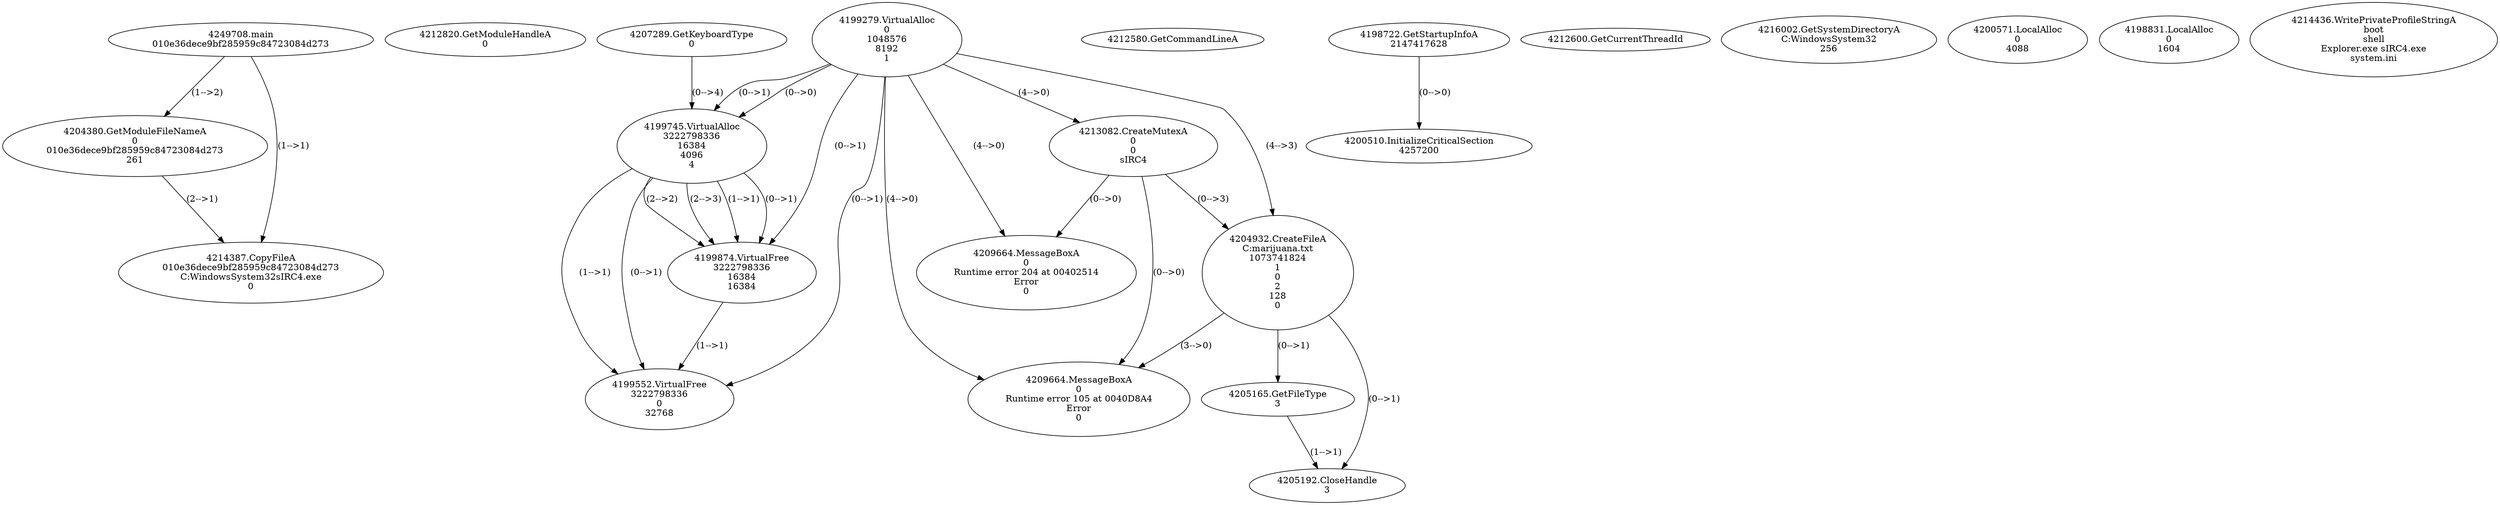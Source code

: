 // Global SCDG with merge call
digraph {
	0 [label="4249708.main
010e36dece9bf285959c84723084d273"]
	1 [label="4212820.GetModuleHandleA
0"]
	2 [label="4207289.GetKeyboardType
0"]
	3 [label="4212580.GetCommandLineA
"]
	4 [label="4198722.GetStartupInfoA
2147417628"]
	5 [label="4212600.GetCurrentThreadId
"]
	6 [label="4216002.GetSystemDirectoryA
C:\Windows\System32
256"]
	7 [label="4200510.InitializeCriticalSection
4257200"]
	4 -> 7 [label="(0-->0)"]
	8 [label="4200571.LocalAlloc
0
4088"]
	9 [label="4199279.VirtualAlloc
0
1048576
8192
1"]
	10 [label="4198831.LocalAlloc
0
1604"]
	11 [label="4199745.VirtualAlloc
3222798336
16384
4096
4"]
	9 -> 11 [label="(0-->1)"]
	2 -> 11 [label="(0-->4)"]
	9 -> 11 [label="(0-->0)"]
	12 [label="4204380.GetModuleFileNameA
0
010e36dece9bf285959c84723084d273
261"]
	0 -> 12 [label="(1-->2)"]
	13 [label="4214387.CopyFileA
010e36dece9bf285959c84723084d273
C:\Windows\System32\sIRC4.exe
0"]
	0 -> 13 [label="(1-->1)"]
	12 -> 13 [label="(2-->1)"]
	14 [label="4213082.CreateMutexA
0
0
sIRC4"]
	9 -> 14 [label="(4-->0)"]
	15 [label="4199874.VirtualFree
3222798336
16384
16384"]
	9 -> 15 [label="(0-->1)"]
	11 -> 15 [label="(1-->1)"]
	11 -> 15 [label="(0-->1)"]
	11 -> 15 [label="(2-->2)"]
	11 -> 15 [label="(2-->3)"]
	16 [label="4199552.VirtualFree
3222798336
0
32768"]
	9 -> 16 [label="(0-->1)"]
	11 -> 16 [label="(1-->1)"]
	11 -> 16 [label="(0-->1)"]
	15 -> 16 [label="(1-->1)"]
	17 [label="4204932.CreateFileA
C:\marijuana.txt
1073741824
1
0
2
128
0"]
	9 -> 17 [label="(4-->3)"]
	14 -> 17 [label="(0-->3)"]
	18 [label="4205165.GetFileType
3"]
	17 -> 18 [label="(0-->1)"]
	19 [label="4205192.CloseHandle
3"]
	17 -> 19 [label="(0-->1)"]
	18 -> 19 [label="(1-->1)"]
	20 [label="4209664.MessageBoxA
0
Runtime error 105 at 0040D8A4
Error
0"]
	9 -> 20 [label="(4-->0)"]
	14 -> 20 [label="(0-->0)"]
	17 -> 20 [label="(3-->0)"]
	21 [label="4209664.MessageBoxA
0
Runtime error 204 at 00402514
Error
0"]
	9 -> 21 [label="(4-->0)"]
	14 -> 21 [label="(0-->0)"]
	22 [label="4214436.WritePrivateProfileStringA
boot
shell
Explorer.exe sIRC4.exe
system.ini"]
}
